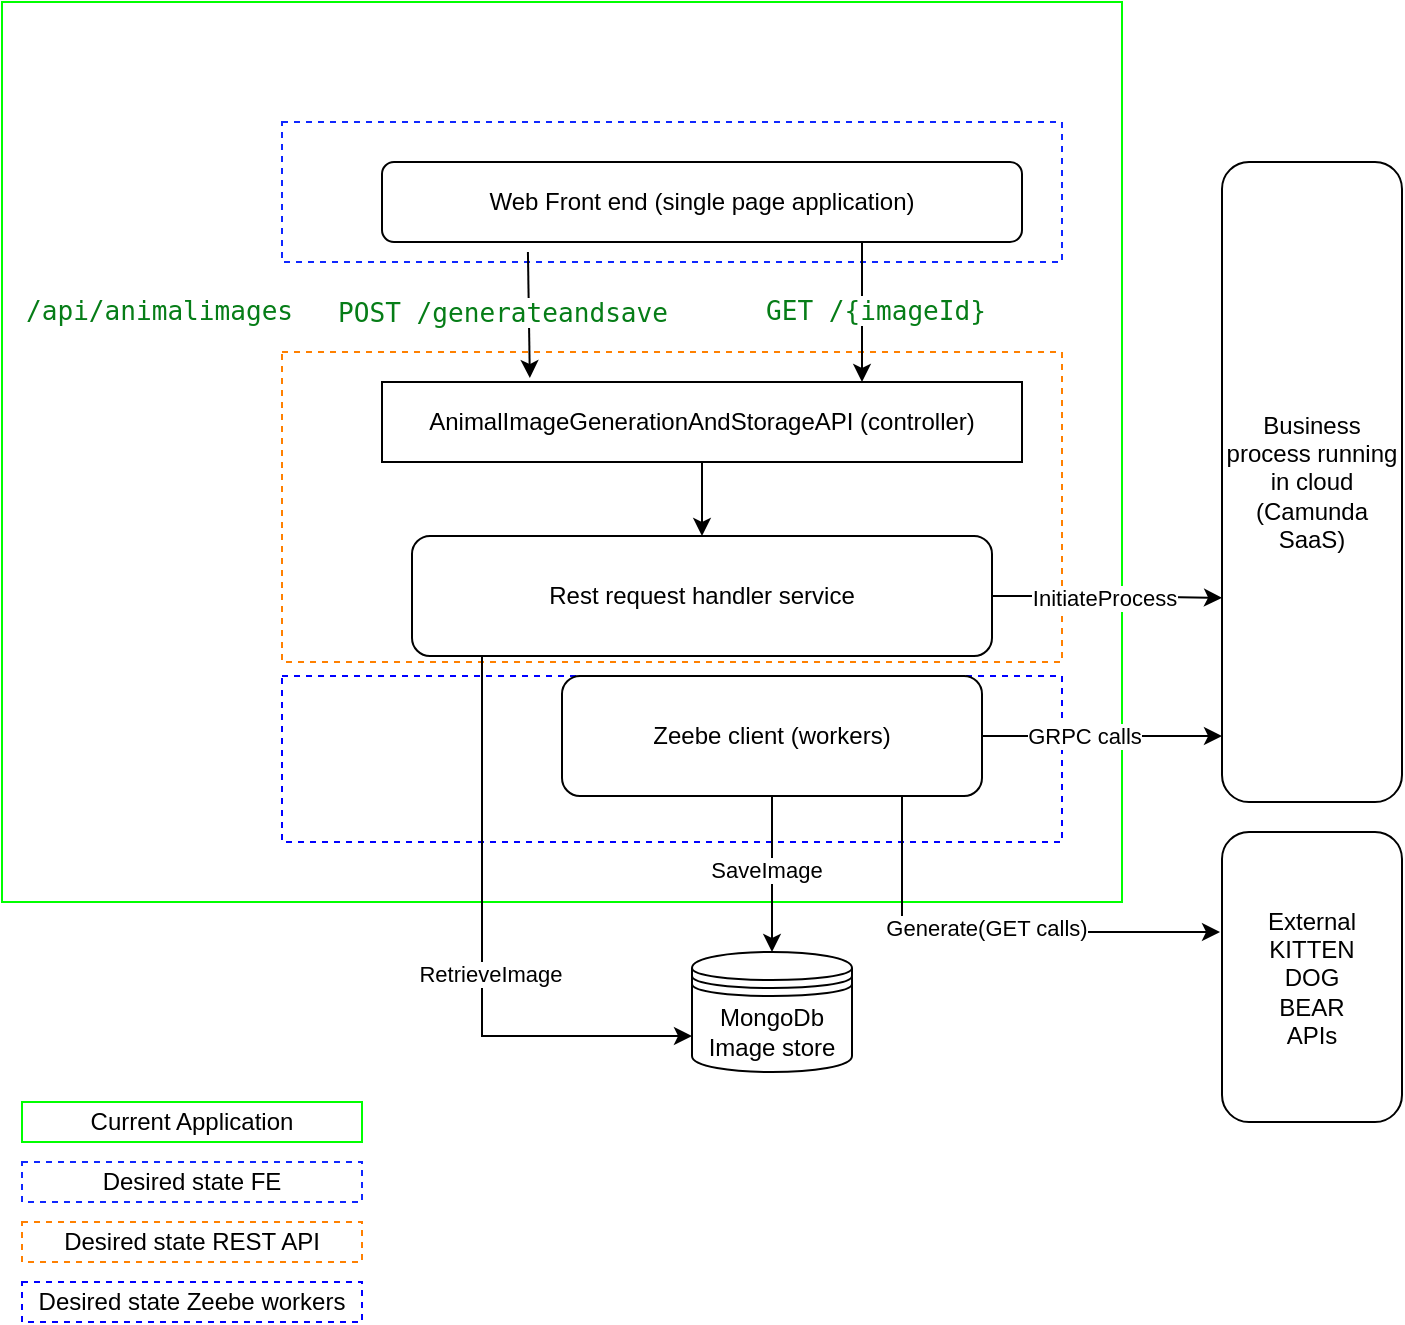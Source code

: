 <mxfile version="24.4.10" type="device">
  <diagram name="BlockDiagram" id="w5NVoxMBSBbNWAorQu45">
    <mxGraphModel dx="1434" dy="746" grid="1" gridSize="10" guides="1" tooltips="1" connect="1" arrows="1" fold="1" page="1" pageScale="1" pageWidth="827" pageHeight="1169" math="0" shadow="0">
      <root>
        <mxCell id="0" />
        <mxCell id="1" parent="0" />
        <mxCell id="ZQefZxaPBdbJ1NFcN6Nh-33" value="" style="rounded=0;whiteSpace=wrap;html=1;strokeColor=#00FF00;" vertex="1" parent="1">
          <mxGeometry x="20" y="50" width="560" height="450" as="geometry" />
        </mxCell>
        <mxCell id="ZQefZxaPBdbJ1NFcN6Nh-36" value="" style="rounded=0;whiteSpace=wrap;html=1;strokeColor=#0000FF;dashed=1;" vertex="1" parent="1">
          <mxGeometry x="160" y="387" width="390" height="83" as="geometry" />
        </mxCell>
        <mxCell id="ZQefZxaPBdbJ1NFcN6Nh-35" value="" style="rounded=0;whiteSpace=wrap;html=1;strokeColor=#FF8000;dashed=1;" vertex="1" parent="1">
          <mxGeometry x="160" y="225" width="390" height="155" as="geometry" />
        </mxCell>
        <mxCell id="ZQefZxaPBdbJ1NFcN6Nh-34" value="" style="rounded=0;whiteSpace=wrap;html=1;strokeColor=#0F27FF;dashed=1;" vertex="1" parent="1">
          <mxGeometry x="160" y="110" width="390" height="70" as="geometry" />
        </mxCell>
        <mxCell id="ZQefZxaPBdbJ1NFcN6Nh-5" value="" style="rounded=0;orthogonalLoop=1;jettySize=auto;html=1;exitX=0.228;exitY=1.125;exitDx=0;exitDy=0;exitPerimeter=0;entryX=0.231;entryY=-0.05;entryDx=0;entryDy=0;entryPerimeter=0;" edge="1" parent="1" source="ZQefZxaPBdbJ1NFcN6Nh-1" target="ZQefZxaPBdbJ1NFcN6Nh-3">
          <mxGeometry relative="1" as="geometry" />
        </mxCell>
        <mxCell id="ZQefZxaPBdbJ1NFcN6Nh-15" style="edgeStyle=orthogonalEdgeStyle;rounded=0;orthogonalLoop=1;jettySize=auto;html=1;exitX=0.75;exitY=1;exitDx=0;exitDy=0;entryX=0.75;entryY=0;entryDx=0;entryDy=0;" edge="1" parent="1" source="ZQefZxaPBdbJ1NFcN6Nh-1" target="ZQefZxaPBdbJ1NFcN6Nh-3">
          <mxGeometry relative="1" as="geometry" />
        </mxCell>
        <mxCell id="ZQefZxaPBdbJ1NFcN6Nh-1" value="Web Front end (single page application)" style="rounded=1;whiteSpace=wrap;html=1;" vertex="1" parent="1">
          <mxGeometry x="210" y="130" width="320" height="40" as="geometry" />
        </mxCell>
        <mxCell id="ZQefZxaPBdbJ1NFcN6Nh-21" style="edgeStyle=orthogonalEdgeStyle;rounded=0;orthogonalLoop=1;jettySize=auto;html=1;entryX=0.5;entryY=0;entryDx=0;entryDy=0;" edge="1" parent="1" source="ZQefZxaPBdbJ1NFcN6Nh-3" target="ZQefZxaPBdbJ1NFcN6Nh-11">
          <mxGeometry relative="1" as="geometry" />
        </mxCell>
        <mxCell id="ZQefZxaPBdbJ1NFcN6Nh-3" value="AnimalImageGenerationAndStorageAPI (controller)" style="rounded=0;whiteSpace=wrap;html=1;" vertex="1" parent="1">
          <mxGeometry x="210" y="240" width="320" height="40" as="geometry" />
        </mxCell>
        <mxCell id="ZQefZxaPBdbJ1NFcN6Nh-10" style="edgeStyle=orthogonalEdgeStyle;rounded=0;orthogonalLoop=1;jettySize=auto;html=1;" edge="1" parent="1" source="ZQefZxaPBdbJ1NFcN6Nh-6" target="ZQefZxaPBdbJ1NFcN6Nh-8">
          <mxGeometry relative="1" as="geometry" />
        </mxCell>
        <mxCell id="ZQefZxaPBdbJ1NFcN6Nh-26" value="SaveImage" style="edgeLabel;html=1;align=center;verticalAlign=middle;resizable=0;points=[];" vertex="1" connectable="0" parent="ZQefZxaPBdbJ1NFcN6Nh-10">
          <mxGeometry x="-0.062" y="-3" relative="1" as="geometry">
            <mxPoint as="offset" />
          </mxGeometry>
        </mxCell>
        <mxCell id="ZQefZxaPBdbJ1NFcN6Nh-6" value="Zeebe client (workers)" style="rounded=1;whiteSpace=wrap;html=1;" vertex="1" parent="1">
          <mxGeometry x="300" y="387" width="210" height="60" as="geometry" />
        </mxCell>
        <mxCell id="ZQefZxaPBdbJ1NFcN6Nh-7" value="Business process running in cloud (Camunda SaaS)" style="rounded=1;whiteSpace=wrap;html=1;" vertex="1" parent="1">
          <mxGeometry x="630" y="130" width="90" height="320" as="geometry" />
        </mxCell>
        <mxCell id="ZQefZxaPBdbJ1NFcN6Nh-8" value="MongoDb&lt;br&gt;Image store" style="shape=datastore;whiteSpace=wrap;html=1;" vertex="1" parent="1">
          <mxGeometry x="365" y="525" width="80" height="60" as="geometry" />
        </mxCell>
        <mxCell id="ZQefZxaPBdbJ1NFcN6Nh-22" style="edgeStyle=orthogonalEdgeStyle;rounded=0;orthogonalLoop=1;jettySize=auto;html=1;entryX=0;entryY=0.7;entryDx=0;entryDy=0;" edge="1" parent="1" source="ZQefZxaPBdbJ1NFcN6Nh-11" target="ZQefZxaPBdbJ1NFcN6Nh-8">
          <mxGeometry relative="1" as="geometry">
            <Array as="points">
              <mxPoint x="260" y="567" />
            </Array>
          </mxGeometry>
        </mxCell>
        <mxCell id="ZQefZxaPBdbJ1NFcN6Nh-23" value="RetrieveImage" style="edgeLabel;html=1;align=center;verticalAlign=middle;resizable=0;points=[];" vertex="1" connectable="0" parent="ZQefZxaPBdbJ1NFcN6Nh-22">
          <mxGeometry x="0.077" y="4" relative="1" as="geometry">
            <mxPoint as="offset" />
          </mxGeometry>
        </mxCell>
        <mxCell id="ZQefZxaPBdbJ1NFcN6Nh-11" value="Rest request handler service" style="rounded=1;whiteSpace=wrap;html=1;" vertex="1" parent="1">
          <mxGeometry x="225" y="317" width="290" height="60" as="geometry" />
        </mxCell>
        <mxCell id="ZQefZxaPBdbJ1NFcN6Nh-13" style="edgeStyle=orthogonalEdgeStyle;rounded=0;orthogonalLoop=1;jettySize=auto;html=1;entryX=0;entryY=0.681;entryDx=0;entryDy=0;entryPerimeter=0;" edge="1" parent="1" source="ZQefZxaPBdbJ1NFcN6Nh-11" target="ZQefZxaPBdbJ1NFcN6Nh-7">
          <mxGeometry relative="1" as="geometry" />
        </mxCell>
        <mxCell id="ZQefZxaPBdbJ1NFcN6Nh-24" value="InitiateProcess" style="edgeLabel;html=1;align=center;verticalAlign=middle;resizable=0;points=[];" vertex="1" connectable="0" parent="ZQefZxaPBdbJ1NFcN6Nh-13">
          <mxGeometry x="-0.034" y="-1" relative="1" as="geometry">
            <mxPoint as="offset" />
          </mxGeometry>
        </mxCell>
        <mxCell id="ZQefZxaPBdbJ1NFcN6Nh-14" style="edgeStyle=orthogonalEdgeStyle;rounded=0;orthogonalLoop=1;jettySize=auto;html=1;entryX=0;entryY=0.897;entryDx=0;entryDy=0;entryPerimeter=0;" edge="1" parent="1" source="ZQefZxaPBdbJ1NFcN6Nh-6" target="ZQefZxaPBdbJ1NFcN6Nh-7">
          <mxGeometry relative="1" as="geometry" />
        </mxCell>
        <mxCell id="ZQefZxaPBdbJ1NFcN6Nh-25" value="GRPC calls" style="edgeLabel;html=1;align=center;verticalAlign=middle;resizable=0;points=[];" vertex="1" connectable="0" parent="ZQefZxaPBdbJ1NFcN6Nh-14">
          <mxGeometry x="-0.15" relative="1" as="geometry">
            <mxPoint as="offset" />
          </mxGeometry>
        </mxCell>
        <mxCell id="ZQefZxaPBdbJ1NFcN6Nh-16" value="&lt;div style=&quot;background-color: rgb(255, 255, 255); color: rgb(8, 8, 8); font-family: &amp;quot;JetBrains Mono&amp;quot;, monospace; font-size: 9.8pt; white-space-collapse: preserve;&quot;&gt;&lt;span style=&quot;color:#067d17;&quot;&gt;POST /generateandsave&lt;/span&gt;&lt;/div&gt;" style="text;html=1;align=center;verticalAlign=middle;resizable=0;points=[];autosize=1;strokeColor=none;fillColor=none;" vertex="1" parent="1">
          <mxGeometry x="185" y="190" width="170" height="30" as="geometry" />
        </mxCell>
        <mxCell id="ZQefZxaPBdbJ1NFcN6Nh-17" value="&lt;span style=&quot;color: rgb(6, 125, 23); font-family: &amp;quot;JetBrains Mono&amp;quot;, monospace; font-size: 13.067px; font-style: normal; font-variant-ligatures: normal; font-variant-caps: normal; font-weight: 400; letter-spacing: normal; orphans: 2; text-align: center; text-indent: 0px; text-transform: none; widows: 2; word-spacing: 0px; -webkit-text-stroke-width: 0px; white-space: pre; background-color: rgb(255, 255, 255); text-decoration-thickness: initial; text-decoration-style: initial; text-decoration-color: initial; display: inline !important; float: none;&quot;&gt;/api/animalimages&lt;/span&gt;" style="text;whiteSpace=wrap;html=1;" vertex="1" parent="1">
          <mxGeometry x="30" y="190" width="160" height="40" as="geometry" />
        </mxCell>
        <mxCell id="ZQefZxaPBdbJ1NFcN6Nh-18" value="&lt;span style=&quot;color: rgb(6, 125, 23); font-family: &amp;quot;JetBrains Mono&amp;quot;, monospace; font-size: 13.067px; font-style: normal; font-variant-ligatures: normal; font-variant-caps: normal; font-weight: 400; letter-spacing: normal; orphans: 2; text-align: center; text-indent: 0px; text-transform: none; widows: 2; word-spacing: 0px; -webkit-text-stroke-width: 0px; white-space: pre; background-color: rgb(255, 255, 255); text-decoration-thickness: initial; text-decoration-style: initial; text-decoration-color: initial; display: inline !important; float: none;&quot;&gt;GET /{imageId}&lt;/span&gt;" style="text;whiteSpace=wrap;html=1;" vertex="1" parent="1">
          <mxGeometry x="400" y="190" width="160" height="40" as="geometry" />
        </mxCell>
        <mxCell id="ZQefZxaPBdbJ1NFcN6Nh-27" value="External&lt;br&gt;KITTEN&lt;br&gt;DOG&lt;br&gt;BEAR&lt;br&gt;APIs" style="rounded=1;whiteSpace=wrap;html=1;" vertex="1" parent="1">
          <mxGeometry x="630" y="465" width="90" height="145" as="geometry" />
        </mxCell>
        <mxCell id="ZQefZxaPBdbJ1NFcN6Nh-28" style="edgeStyle=orthogonalEdgeStyle;rounded=0;orthogonalLoop=1;jettySize=auto;html=1;entryX=-0.011;entryY=0.345;entryDx=0;entryDy=0;entryPerimeter=0;" edge="1" parent="1" source="ZQefZxaPBdbJ1NFcN6Nh-6" target="ZQefZxaPBdbJ1NFcN6Nh-27">
          <mxGeometry relative="1" as="geometry">
            <Array as="points">
              <mxPoint x="470" y="515" />
            </Array>
          </mxGeometry>
        </mxCell>
        <mxCell id="ZQefZxaPBdbJ1NFcN6Nh-29" value="Generate(GET calls)" style="edgeLabel;html=1;align=center;verticalAlign=middle;resizable=0;points=[];" vertex="1" connectable="0" parent="ZQefZxaPBdbJ1NFcN6Nh-28">
          <mxGeometry x="-0.031" y="2" relative="1" as="geometry">
            <mxPoint as="offset" />
          </mxGeometry>
        </mxCell>
        <mxCell id="ZQefZxaPBdbJ1NFcN6Nh-37" value="Current Application" style="rounded=0;whiteSpace=wrap;html=1;strokeColor=#00FF00;" vertex="1" parent="1">
          <mxGeometry x="30" y="600" width="170" height="20" as="geometry" />
        </mxCell>
        <mxCell id="ZQefZxaPBdbJ1NFcN6Nh-38" value="Desired state FE" style="rounded=0;whiteSpace=wrap;html=1;strokeColor=#0F27FF;dashed=1;" vertex="1" parent="1">
          <mxGeometry x="30" y="630" width="170" height="20" as="geometry" />
        </mxCell>
        <mxCell id="ZQefZxaPBdbJ1NFcN6Nh-39" value="Desired state REST API" style="rounded=0;whiteSpace=wrap;html=1;strokeColor=#FF8000;dashed=1;" vertex="1" parent="1">
          <mxGeometry x="30" y="660" width="170" height="20" as="geometry" />
        </mxCell>
        <mxCell id="ZQefZxaPBdbJ1NFcN6Nh-40" value="Desired state Zeebe workers" style="rounded=0;whiteSpace=wrap;html=1;strokeColor=#0000FF;dashed=1;" vertex="1" parent="1">
          <mxGeometry x="30" y="690" width="170" height="20" as="geometry" />
        </mxCell>
      </root>
    </mxGraphModel>
  </diagram>
</mxfile>
